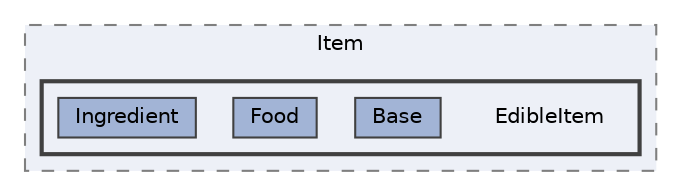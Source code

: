 digraph "003_Item/Item/EdibleItem"
{
 // LATEX_PDF_SIZE
  bgcolor="transparent";
  edge [fontname=Helvetica,fontsize=10,labelfontname=Helvetica,labelfontsize=10];
  node [fontname=Helvetica,fontsize=10,shape=box,height=0.2,width=0.4];
  compound=true
  subgraph clusterdir_64514b9fcb17bfe19f8f31140b0ff5d9 {
    graph [ bgcolor="#edf0f7", pencolor="grey50", label="Item", fontname=Helvetica,fontsize=10 style="filled,dashed", URL="dir_64514b9fcb17bfe19f8f31140b0ff5d9.html",tooltip=""]
  subgraph clusterdir_fc9bf0732fc271ff4b5bdb550e45ad99 {
    graph [ bgcolor="#edf0f7", pencolor="grey25", label="", fontname=Helvetica,fontsize=10 style="filled,bold", URL="dir_fc9bf0732fc271ff4b5bdb550e45ad99.html",tooltip=""]
    dir_fc9bf0732fc271ff4b5bdb550e45ad99 [shape=plaintext, label="EdibleItem"];
  dir_173d882b73a1baf843c98e97bb32c172 [label="Base", fillcolor="#a2b4d6", color="grey25", style="filled", URL="dir_173d882b73a1baf843c98e97bb32c172.html",tooltip=""];
  dir_11606474a3290ea35f3fbb9d9b002f48 [label="Food", fillcolor="#a2b4d6", color="grey25", style="filled", URL="dir_11606474a3290ea35f3fbb9d9b002f48.html",tooltip=""];
  dir_c042e4dd4c7510622337d1781734851a [label="Ingredient", fillcolor="#a2b4d6", color="grey25", style="filled", URL="dir_c042e4dd4c7510622337d1781734851a.html",tooltip=""];
  }
  }
}
